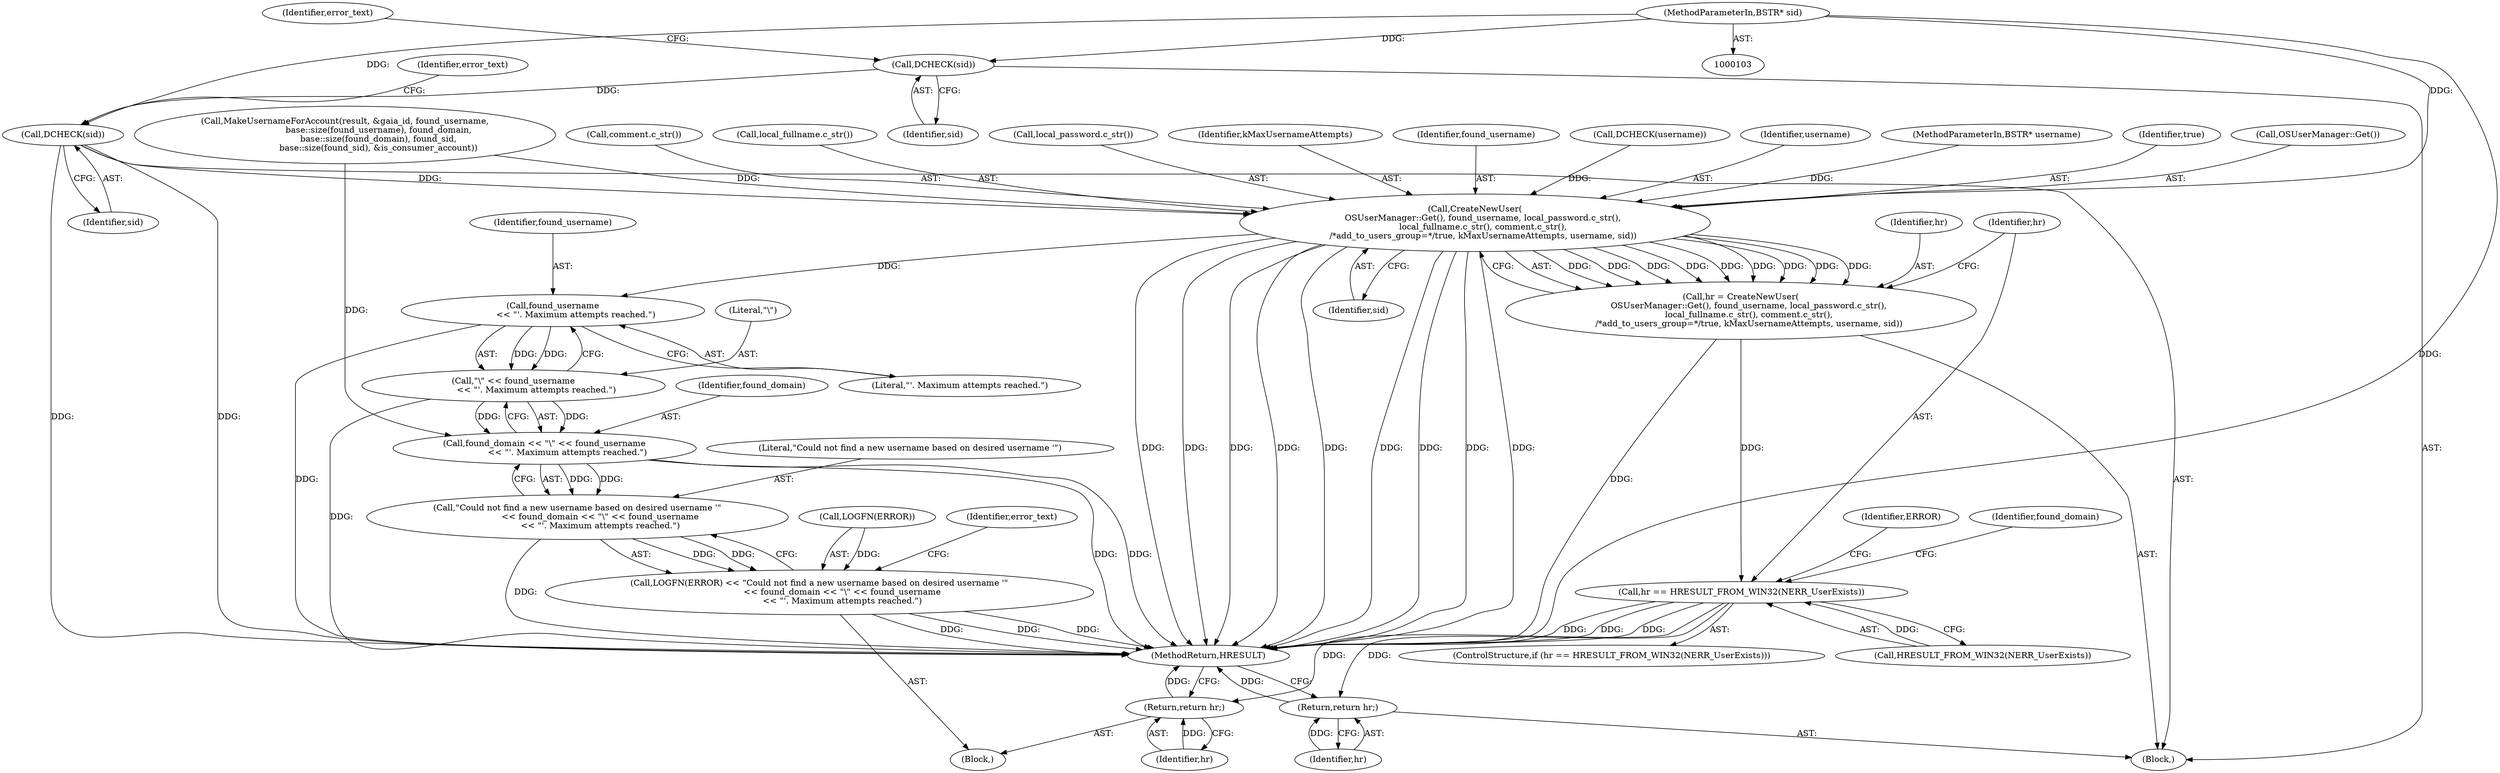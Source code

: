 digraph "0_Chrome_2440e872debd68ae7c2a8bf9ddb34df2cce378cd_0@pointer" {
"1000107" [label="(MethodParameterIn,BSTR* sid)"];
"1000116" [label="(Call,DCHECK(sid))"];
"1000120" [label="(Call,DCHECK(sid))"];
"1000268" [label="(Call,CreateNewUser(\n      OSUserManager::Get(), found_username, local_password.c_str(),\n      local_fullname.c_str(), comment.c_str(),\n      /*add_to_users_group=*/true, kMaxUsernameAttempts, username, sid))"];
"1000266" [label="(Call,hr = CreateNewUser(\n      OSUserManager::Get(), found_username, local_password.c_str(),\n      local_fullname.c_str(), comment.c_str(),\n      /*add_to_users_group=*/true, kMaxUsernameAttempts, username, sid))"];
"1000279" [label="(Call,hr == HRESULT_FROM_WIN32(NERR_UserExists))"];
"1000301" [label="(Return,return hr;)"];
"1000305" [label="(Return,return hr;)"];
"1000293" [label="(Call,found_username\n                 << \"'. Maximum attempts reached.\")"];
"1000291" [label="(Call,\"\\\" << found_username\n                 << \"'. Maximum attempts reached.\")"];
"1000289" [label="(Call,found_domain << \"\\\" << found_username\n                 << \"'. Maximum attempts reached.\")"];
"1000287" [label="(Call,\"Could not find a new username based on desired username '\"\n                 << found_domain << \"\\\" << found_username\n                 << \"'. Maximum attempts reached.\")"];
"1000284" [label="(Call,LOGFN(ERROR) << \"Could not find a new username based on desired username '\"\n                 << found_domain << \"\\\" << found_username\n                 << \"'. Maximum attempts reached.\")"];
"1000268" [label="(Call,CreateNewUser(\n      OSUserManager::Get(), found_username, local_password.c_str(),\n      local_fullname.c_str(), comment.c_str(),\n      /*add_to_users_group=*/true, kMaxUsernameAttempts, username, sid))"];
"1000119" [label="(Identifier,error_text)"];
"1000274" [label="(Identifier,true)"];
"1000269" [label="(Call,OSUserManager::Get())"];
"1000273" [label="(Call,comment.c_str())"];
"1000295" [label="(Literal,\"'. Maximum attempts reached.\")"];
"1000116" [label="(Call,DCHECK(sid))"];
"1000272" [label="(Call,local_fullname.c_str())"];
"1000302" [label="(Identifier,hr)"];
"1000288" [label="(Literal,\"Could not find a new username based on desired username '\")"];
"1000294" [label="(Identifier,found_username)"];
"1000279" [label="(Call,hr == HRESULT_FROM_WIN32(NERR_UserExists))"];
"1000280" [label="(Identifier,hr)"];
"1000277" [label="(Identifier,sid)"];
"1000271" [label="(Call,local_password.c_str())"];
"1000266" [label="(Call,hr = CreateNewUser(\n      OSUserManager::Get(), found_username, local_password.c_str(),\n      local_fullname.c_str(), comment.c_str(),\n      /*add_to_users_group=*/true, kMaxUsernameAttempts, username, sid))"];
"1000286" [label="(Identifier,ERROR)"];
"1000109" [label="(Block,)"];
"1000107" [label="(MethodParameterIn,BSTR* sid)"];
"1000291" [label="(Call,\"\\\" << found_username\n                 << \"'. Maximum attempts reached.\")"];
"1000292" [label="(Literal,\"\\\")"];
"1000140" [label="(Call,MakeUsernameForAccount(result, &gaia_id, found_username,\n                         base::size(found_username), found_domain,\n                         base::size(found_domain), found_sid,\n                         base::size(found_sid), &is_consumer_account))"];
"1000275" [label="(Identifier,kMaxUsernameAttempts)"];
"1000281" [label="(Call,HRESULT_FROM_WIN32(NERR_UserExists))"];
"1000283" [label="(Block,)"];
"1000290" [label="(Identifier,found_domain)"];
"1000304" [label="(Identifier,found_domain)"];
"1000121" [label="(Identifier,sid)"];
"1000270" [label="(Identifier,found_username)"];
"1000278" [label="(ControlStructure,if (hr == HRESULT_FROM_WIN32(NERR_UserExists)))"];
"1000305" [label="(Return,return hr;)"];
"1000289" [label="(Call,found_domain << \"\\\" << found_username\n                 << \"'. Maximum attempts reached.\")"];
"1000307" [label="(MethodReturn,HRESULT)"];
"1000301" [label="(Return,return hr;)"];
"1000114" [label="(Call,DCHECK(username))"];
"1000284" [label="(Call,LOGFN(ERROR) << \"Could not find a new username based on desired username '\"\n                 << found_domain << \"\\\" << found_username\n                 << \"'. Maximum attempts reached.\")"];
"1000287" [label="(Call,\"Could not find a new username based on desired username '\"\n                 << found_domain << \"\\\" << found_username\n                 << \"'. Maximum attempts reached.\")"];
"1000285" [label="(Call,LOGFN(ERROR))"];
"1000120" [label="(Call,DCHECK(sid))"];
"1000276" [label="(Identifier,username)"];
"1000106" [label="(MethodParameterIn,BSTR* username)"];
"1000267" [label="(Identifier,hr)"];
"1000306" [label="(Identifier,hr)"];
"1000298" [label="(Identifier,error_text)"];
"1000293" [label="(Call,found_username\n                 << \"'. Maximum attempts reached.\")"];
"1000124" [label="(Identifier,error_text)"];
"1000117" [label="(Identifier,sid)"];
"1000107" -> "1000103"  [label="AST: "];
"1000107" -> "1000307"  [label="DDG: "];
"1000107" -> "1000116"  [label="DDG: "];
"1000107" -> "1000120"  [label="DDG: "];
"1000107" -> "1000268"  [label="DDG: "];
"1000116" -> "1000109"  [label="AST: "];
"1000116" -> "1000117"  [label="CFG: "];
"1000117" -> "1000116"  [label="AST: "];
"1000119" -> "1000116"  [label="CFG: "];
"1000116" -> "1000120"  [label="DDG: "];
"1000120" -> "1000109"  [label="AST: "];
"1000120" -> "1000121"  [label="CFG: "];
"1000121" -> "1000120"  [label="AST: "];
"1000124" -> "1000120"  [label="CFG: "];
"1000120" -> "1000307"  [label="DDG: "];
"1000120" -> "1000307"  [label="DDG: "];
"1000120" -> "1000268"  [label="DDG: "];
"1000268" -> "1000266"  [label="AST: "];
"1000268" -> "1000277"  [label="CFG: "];
"1000269" -> "1000268"  [label="AST: "];
"1000270" -> "1000268"  [label="AST: "];
"1000271" -> "1000268"  [label="AST: "];
"1000272" -> "1000268"  [label="AST: "];
"1000273" -> "1000268"  [label="AST: "];
"1000274" -> "1000268"  [label="AST: "];
"1000275" -> "1000268"  [label="AST: "];
"1000276" -> "1000268"  [label="AST: "];
"1000277" -> "1000268"  [label="AST: "];
"1000266" -> "1000268"  [label="CFG: "];
"1000268" -> "1000307"  [label="DDG: "];
"1000268" -> "1000307"  [label="DDG: "];
"1000268" -> "1000307"  [label="DDG: "];
"1000268" -> "1000307"  [label="DDG: "];
"1000268" -> "1000307"  [label="DDG: "];
"1000268" -> "1000307"  [label="DDG: "];
"1000268" -> "1000307"  [label="DDG: "];
"1000268" -> "1000307"  [label="DDG: "];
"1000268" -> "1000307"  [label="DDG: "];
"1000268" -> "1000266"  [label="DDG: "];
"1000268" -> "1000266"  [label="DDG: "];
"1000268" -> "1000266"  [label="DDG: "];
"1000268" -> "1000266"  [label="DDG: "];
"1000268" -> "1000266"  [label="DDG: "];
"1000268" -> "1000266"  [label="DDG: "];
"1000268" -> "1000266"  [label="DDG: "];
"1000268" -> "1000266"  [label="DDG: "];
"1000268" -> "1000266"  [label="DDG: "];
"1000140" -> "1000268"  [label="DDG: "];
"1000114" -> "1000268"  [label="DDG: "];
"1000106" -> "1000268"  [label="DDG: "];
"1000268" -> "1000293"  [label="DDG: "];
"1000266" -> "1000109"  [label="AST: "];
"1000267" -> "1000266"  [label="AST: "];
"1000280" -> "1000266"  [label="CFG: "];
"1000266" -> "1000307"  [label="DDG: "];
"1000266" -> "1000279"  [label="DDG: "];
"1000279" -> "1000278"  [label="AST: "];
"1000279" -> "1000281"  [label="CFG: "];
"1000280" -> "1000279"  [label="AST: "];
"1000281" -> "1000279"  [label="AST: "];
"1000286" -> "1000279"  [label="CFG: "];
"1000304" -> "1000279"  [label="CFG: "];
"1000279" -> "1000307"  [label="DDG: "];
"1000279" -> "1000307"  [label="DDG: "];
"1000279" -> "1000307"  [label="DDG: "];
"1000281" -> "1000279"  [label="DDG: "];
"1000279" -> "1000301"  [label="DDG: "];
"1000279" -> "1000305"  [label="DDG: "];
"1000301" -> "1000283"  [label="AST: "];
"1000301" -> "1000302"  [label="CFG: "];
"1000302" -> "1000301"  [label="AST: "];
"1000307" -> "1000301"  [label="CFG: "];
"1000301" -> "1000307"  [label="DDG: "];
"1000302" -> "1000301"  [label="DDG: "];
"1000305" -> "1000109"  [label="AST: "];
"1000305" -> "1000306"  [label="CFG: "];
"1000306" -> "1000305"  [label="AST: "];
"1000307" -> "1000305"  [label="CFG: "];
"1000305" -> "1000307"  [label="DDG: "];
"1000306" -> "1000305"  [label="DDG: "];
"1000293" -> "1000291"  [label="AST: "];
"1000293" -> "1000295"  [label="CFG: "];
"1000294" -> "1000293"  [label="AST: "];
"1000295" -> "1000293"  [label="AST: "];
"1000291" -> "1000293"  [label="CFG: "];
"1000293" -> "1000307"  [label="DDG: "];
"1000293" -> "1000291"  [label="DDG: "];
"1000293" -> "1000291"  [label="DDG: "];
"1000291" -> "1000289"  [label="AST: "];
"1000292" -> "1000291"  [label="AST: "];
"1000289" -> "1000291"  [label="CFG: "];
"1000291" -> "1000307"  [label="DDG: "];
"1000291" -> "1000289"  [label="DDG: "];
"1000291" -> "1000289"  [label="DDG: "];
"1000289" -> "1000287"  [label="AST: "];
"1000290" -> "1000289"  [label="AST: "];
"1000287" -> "1000289"  [label="CFG: "];
"1000289" -> "1000307"  [label="DDG: "];
"1000289" -> "1000307"  [label="DDG: "];
"1000289" -> "1000287"  [label="DDG: "];
"1000289" -> "1000287"  [label="DDG: "];
"1000140" -> "1000289"  [label="DDG: "];
"1000287" -> "1000284"  [label="AST: "];
"1000288" -> "1000287"  [label="AST: "];
"1000284" -> "1000287"  [label="CFG: "];
"1000287" -> "1000307"  [label="DDG: "];
"1000287" -> "1000284"  [label="DDG: "];
"1000287" -> "1000284"  [label="DDG: "];
"1000284" -> "1000283"  [label="AST: "];
"1000285" -> "1000284"  [label="AST: "];
"1000298" -> "1000284"  [label="CFG: "];
"1000284" -> "1000307"  [label="DDG: "];
"1000284" -> "1000307"  [label="DDG: "];
"1000284" -> "1000307"  [label="DDG: "];
"1000285" -> "1000284"  [label="DDG: "];
}
